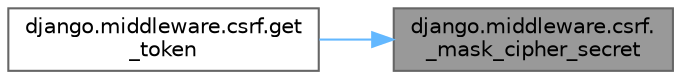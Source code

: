 digraph "django.middleware.csrf._mask_cipher_secret"
{
 // LATEX_PDF_SIZE
  bgcolor="transparent";
  edge [fontname=Helvetica,fontsize=10,labelfontname=Helvetica,labelfontsize=10];
  node [fontname=Helvetica,fontsize=10,shape=box,height=0.2,width=0.4];
  rankdir="RL";
  Node1 [id="Node000001",label="django.middleware.csrf.\l_mask_cipher_secret",height=0.2,width=0.4,color="gray40", fillcolor="grey60", style="filled", fontcolor="black",tooltip=" "];
  Node1 -> Node2 [id="edge1_Node000001_Node000002",dir="back",color="steelblue1",style="solid",tooltip=" "];
  Node2 [id="Node000002",label="django.middleware.csrf.get\l_token",height=0.2,width=0.4,color="grey40", fillcolor="white", style="filled",URL="$namespacedjango_1_1middleware_1_1csrf.html#ae359e198db48733be40225fb7a672003",tooltip=" "];
}

